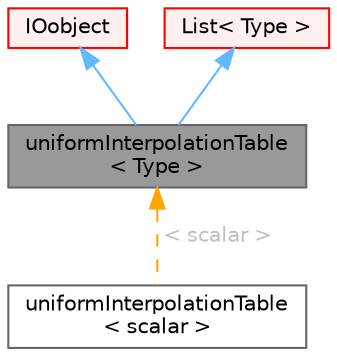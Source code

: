 digraph "uniformInterpolationTable&lt; Type &gt;"
{
 // LATEX_PDF_SIZE
  bgcolor="transparent";
  edge [fontname=Helvetica,fontsize=10,labelfontname=Helvetica,labelfontsize=10];
  node [fontname=Helvetica,fontsize=10,shape=box,height=0.2,width=0.4];
  Node1 [id="Node000001",label="uniformInterpolationTable\l\< Type \>",height=0.2,width=0.4,color="gray40", fillcolor="grey60", style="filled", fontcolor="black",tooltip="Table with uniform interval in independent variable, with linear interpolation."];
  Node2 -> Node1 [id="edge1_Node000001_Node000002",dir="back",color="steelblue1",style="solid",tooltip=" "];
  Node2 [id="Node000002",label="IOobject",height=0.2,width=0.4,color="red", fillcolor="#FFF0F0", style="filled",URL="$classFoam_1_1IOobject.html",tooltip="Defines the attributes of an object for which implicit objectRegistry management is supported,..."];
  Node4 -> Node1 [id="edge2_Node000001_Node000004",dir="back",color="steelblue1",style="solid",tooltip=" "];
  Node4 [id="Node000004",label="List\< Type \>",height=0.2,width=0.4,color="red", fillcolor="#FFF0F0", style="filled",URL="$classFoam_1_1List.html",tooltip=" "];
  Node1 -> Node8 [id="edge3_Node000001_Node000008",dir="back",color="orange",style="dashed",tooltip=" ",label=" \< scalar \>",fontcolor="grey" ];
  Node8 [id="Node000008",label="uniformInterpolationTable\l\< scalar \>",height=0.2,width=0.4,color="gray40", fillcolor="white", style="filled",URL="$classFoam_1_1uniformInterpolationTable.html",tooltip=" "];
}
